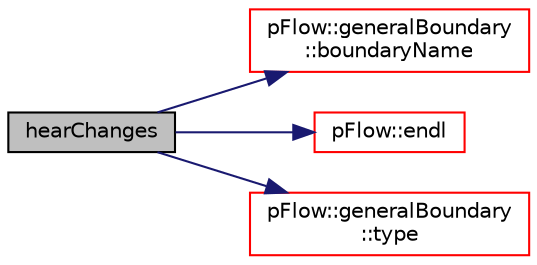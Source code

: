 digraph "hearChanges"
{
 // LATEX_PDF_SIZE
  edge [fontname="Helvetica",fontsize="10",labelfontname="Helvetica",labelfontsize="10"];
  node [fontname="Helvetica",fontsize="10",shape=record];
  rankdir="LR";
  Node1 [label="hearChanges",height=0.2,width=0.4,color="black", fillcolor="grey75", style="filled", fontcolor="black",tooltip=" "];
  Node1 -> Node2 [color="midnightblue",fontsize="10",style="solid",fontname="Helvetica"];
  Node2 [label="pFlow::generalBoundary\l::boundaryName",height=0.2,width=0.4,color="red", fillcolor="white", style="filled",URL="$classpFlow_1_1generalBoundary.html#a48a0f3c63709a25a52bf6926357dcb57",tooltip=" "];
  Node1 -> Node4 [color="midnightblue",fontsize="10",style="solid",fontname="Helvetica"];
  Node4 [label="pFlow::endl",height=0.2,width=0.4,color="red", fillcolor="white", style="filled",URL="$namespacepFlow.html#aba8f0c455a3fdb4b05ad33a25b13b189",tooltip="Add newline and flush stream."];
  Node1 -> Node6 [color="midnightblue",fontsize="10",style="solid",fontname="Helvetica"];
  Node6 [label="pFlow::generalBoundary\l::type",height=0.2,width=0.4,color="red", fillcolor="white", style="filled",URL="$classpFlow_1_1generalBoundary.html#a555f47c17753ffb94e63cd741702a1ab",tooltip=" "];
}
